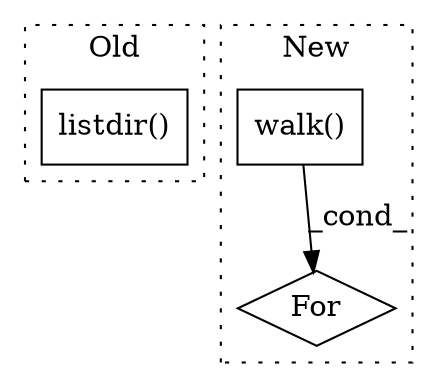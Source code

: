 digraph G {
subgraph cluster0 {
1 [label="listdir()" a="75" s="11770,11792" l="11,1" shape="box"];
label = "Old";
style="dotted";
}
subgraph cluster1 {
2 [label="walk()" a="75" s="11757,11777" l="8,1" shape="box"];
3 [label="For" a="107" s="11742,11778" l="4,10" shape="diamond"];
label = "New";
style="dotted";
}
2 -> 3 [label="_cond_"];
}